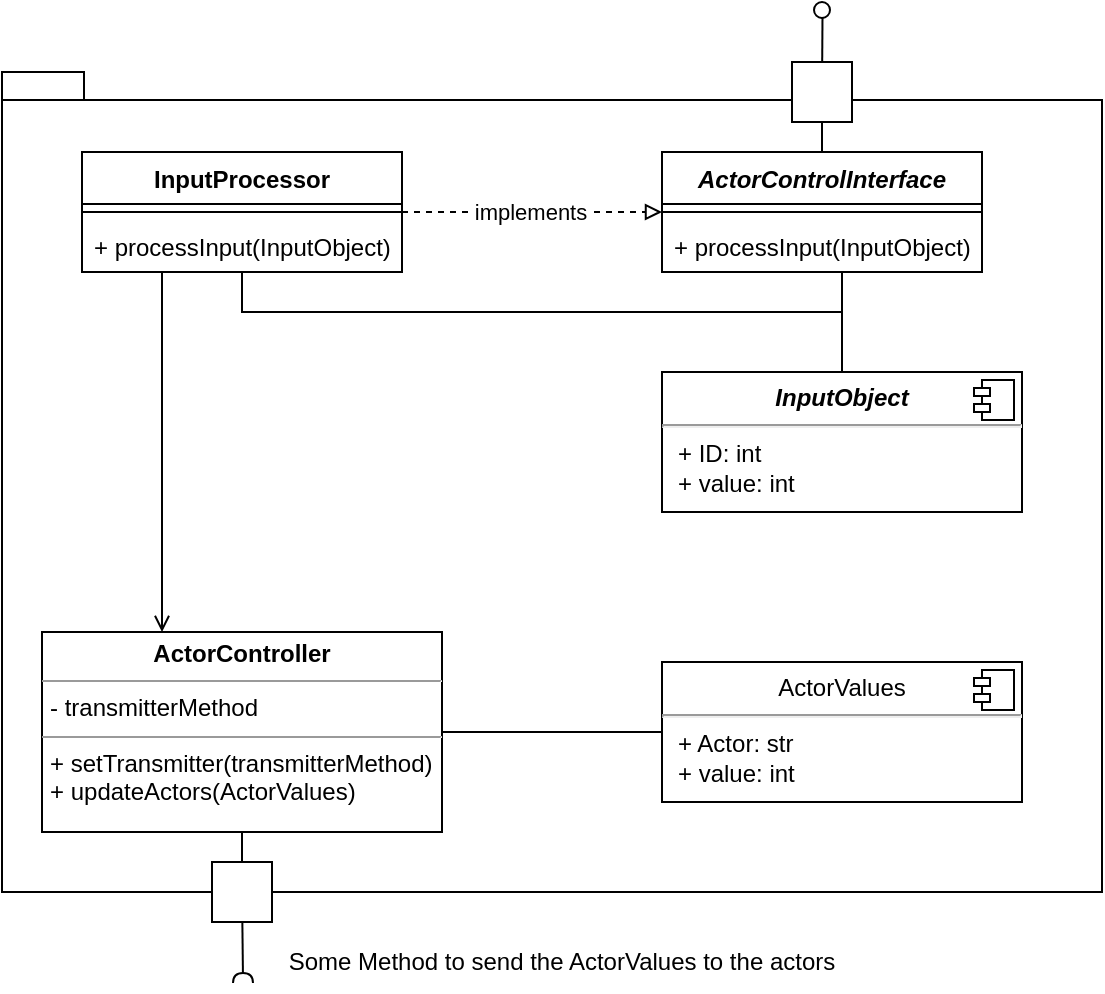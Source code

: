 <mxfile version="20.5.3" type="embed"><diagram id="23iRSUPoRavnBvh4doch" name="Bausteinsicht"><mxGraphModel dx="981" dy="1118" grid="1" gridSize="10" guides="1" tooltips="1" connect="1" arrows="1" fold="1" page="1" pageScale="1" pageWidth="827" pageHeight="1169" math="0" shadow="0"><root><mxCell id="0"/><mxCell id="1" parent="0"/><mxCell id="2" value="" style="shape=folder;fontStyle=1;spacingTop=10;tabWidth=40;tabHeight=14;tabPosition=left;html=1;" vertex="1" parent="1"><mxGeometry x="100" y="170" width="550" height="410" as="geometry"/></mxCell><mxCell id="16" style="edgeStyle=orthogonalEdgeStyle;rounded=0;orthogonalLoop=1;jettySize=auto;html=1;endArrow=block;endFill=0;startArrow=none;startFill=0;dashed=1;exitX=1;exitY=0.5;exitDx=0;exitDy=0;" edge="1" parent="1" source="38"><mxGeometry relative="1" as="geometry"><mxPoint x="310" y="240" as="sourcePoint"/><mxPoint x="430" y="240" as="targetPoint"/></mxGeometry></mxCell><mxCell id="17" value="implements" style="edgeLabel;html=1;align=center;verticalAlign=middle;resizable=0;points=[];" vertex="1" connectable="0" parent="16"><mxGeometry x="-0.333" relative="1" as="geometry"><mxPoint x="20" as="offset"/></mxGeometry></mxCell><mxCell id="18" style="edgeStyle=orthogonalEdgeStyle;rounded=0;orthogonalLoop=1;jettySize=auto;html=1;startArrow=none;startFill=0;endArrow=none;endFill=0;" edge="1" parent="1" source="9"><mxGeometry relative="1" as="geometry"><mxPoint x="520" y="270" as="targetPoint"/></mxGeometry></mxCell><mxCell id="9" value="&lt;p style=&quot;margin:0px;margin-top:6px;text-align:center;&quot;&gt;&lt;b&gt;&lt;i&gt;InputObject&lt;/i&gt;&lt;/b&gt;&lt;/p&gt;&lt;hr&gt;&lt;p style=&quot;margin:0px;margin-left:8px;&quot;&gt;+ ID: int&lt;br&gt;+ value: int&lt;/p&gt;" style="align=left;overflow=fill;html=1;dropTarget=0;" vertex="1" parent="1"><mxGeometry x="430" y="320" width="180" height="70" as="geometry"/></mxCell><mxCell id="10" value="" style="shape=component;jettyWidth=8;jettyHeight=4;" vertex="1" parent="9"><mxGeometry x="1" width="20" height="20" relative="1" as="geometry"><mxPoint x="-24" y="4" as="offset"/></mxGeometry></mxCell><mxCell id="24" style="edgeStyle=orthogonalEdgeStyle;rounded=0;orthogonalLoop=1;jettySize=auto;html=1;startArrow=none;startFill=0;endArrow=none;endFill=0;exitX=1;exitY=0.5;exitDx=0;exitDy=0;" edge="1" parent="1" source="35" target="22"><mxGeometry relative="1" as="geometry"><mxPoint x="310" y="515" as="sourcePoint"/></mxGeometry></mxCell><mxCell id="31" style="edgeStyle=orthogonalEdgeStyle;rounded=0;orthogonalLoop=1;jettySize=auto;html=1;entryX=0;entryY=0.5;entryDx=0;entryDy=0;startArrow=none;startFill=0;endArrow=none;endFill=0;exitX=0.5;exitY=1;exitDx=0;exitDy=0;" edge="1" parent="1" source="35" target="25"><mxGeometry relative="1" as="geometry"><mxPoint x="220" y="560" as="sourcePoint"/></mxGeometry></mxCell><mxCell id="22" value="&lt;p style=&quot;margin:0px;margin-top:6px;text-align:center;&quot;&gt;ActorValues&lt;/p&gt;&lt;hr&gt;&lt;p style=&quot;margin:0px;margin-left:8px;&quot;&gt;+ Actor: str&lt;br&gt;+ value: int&lt;/p&gt;" style="align=left;overflow=fill;html=1;dropTarget=0;" vertex="1" parent="1"><mxGeometry x="430" y="465" width="180" height="70" as="geometry"/></mxCell><mxCell id="23" value="" style="shape=component;jettyWidth=8;jettyHeight=4;" vertex="1" parent="22"><mxGeometry x="1" width="20" height="20" relative="1" as="geometry"><mxPoint x="-24" y="4" as="offset"/></mxGeometry></mxCell><mxCell id="28" value="" style="group;rotation=90;" vertex="1" connectable="0" parent="1"><mxGeometry x="190" y="580" width="60" height="30" as="geometry"/></mxCell><mxCell id="25" value="" style="html=1;rounded=0;rotation=90;" vertex="1" parent="28"><mxGeometry x="15" y="-15" width="30" height="30" as="geometry"/></mxCell><mxCell id="26" value="" style="endArrow=none;html=1;rounded=0;align=center;verticalAlign=top;endFill=0;labelBackgroundColor=none;endSize=2;" edge="1" source="25" target="27" parent="28"><mxGeometry relative="1" as="geometry"/></mxCell><mxCell id="27" value="" style="shape=requiredInterface;html=1;fontSize=11;align=center;fillColor=none;points=[];aspect=fixed;resizable=0;verticalAlign=bottom;labelPosition=center;verticalLabelPosition=top;flipH=1;rotation=90;" vertex="1" parent="28"><mxGeometry x="28" y="38" width="5" height="10" as="geometry"/></mxCell><mxCell id="32" value="Some Method to send the ActorValues to the actors" style="text;html=1;strokeColor=none;fillColor=none;align=center;verticalAlign=middle;whiteSpace=wrap;rounded=0;" vertex="1" parent="1"><mxGeometry x="230" y="600" width="300" height="30" as="geometry"/></mxCell><mxCell id="35" value="&lt;p style=&quot;margin:0px;margin-top:4px;text-align:center;&quot;&gt;&lt;b&gt;ActorController&lt;/b&gt;&lt;/p&gt;&lt;hr size=&quot;1&quot;&gt;&lt;p style=&quot;margin:0px;margin-left:4px;&quot;&gt;- transmitterMethod&lt;/p&gt;&lt;hr size=&quot;1&quot;&gt;&lt;p style=&quot;margin:0px;margin-left:4px;&quot;&gt;+ setTransmitter(transmitterMethod)&lt;/p&gt;&lt;p style=&quot;margin:0px;margin-left:4px;&quot;&gt;+ updateActors(ActorValues)&lt;br&gt;&lt;/p&gt;" style="verticalAlign=top;align=left;overflow=fill;fontSize=12;fontFamily=Helvetica;html=1;" vertex="1" parent="1"><mxGeometry x="120" y="450" width="200" height="100" as="geometry"/></mxCell><mxCell id="42" style="edgeStyle=orthogonalEdgeStyle;rounded=0;orthogonalLoop=1;jettySize=auto;html=1;entryX=0.5;entryY=0;entryDx=0;entryDy=0;startArrow=none;startFill=0;endArrow=none;endFill=0;" edge="1" parent="1" source="38" target="9"><mxGeometry relative="1" as="geometry"><Array as="points"><mxPoint x="220" y="290"/><mxPoint x="520" y="290"/></Array></mxGeometry></mxCell><mxCell id="52" style="edgeStyle=orthogonalEdgeStyle;rounded=0;orthogonalLoop=1;jettySize=auto;html=1;startArrow=none;startFill=0;endArrow=open;endFill=0;" edge="1" parent="1" source="38" target="35"><mxGeometry relative="1" as="geometry"><Array as="points"><mxPoint x="180" y="360"/><mxPoint x="180" y="360"/></Array></mxGeometry></mxCell><mxCell id="38" value="InputProcessor" style="swimlane;fontStyle=1;align=center;verticalAlign=top;childLayout=stackLayout;horizontal=1;startSize=26;horizontalStack=0;resizeParent=1;resizeParentMax=0;resizeLast=0;collapsible=1;marginBottom=0;" vertex="1" parent="1"><mxGeometry x="140" y="210" width="160" height="60" as="geometry"/></mxCell><mxCell id="40" value="" style="line;strokeWidth=1;fillColor=none;align=left;verticalAlign=middle;spacingTop=-1;spacingLeft=3;spacingRight=3;rotatable=0;labelPosition=right;points=[];portConstraint=eastwest;strokeColor=inherit;" vertex="1" parent="38"><mxGeometry y="26" width="160" height="8" as="geometry"/></mxCell><mxCell id="41" value="+ processInput(InputObject)" style="text;strokeColor=none;fillColor=none;align=left;verticalAlign=top;spacingLeft=4;spacingRight=4;overflow=hidden;rotatable=0;points=[[0,0.5],[1,0.5]];portConstraint=eastwest;" vertex="1" parent="38"><mxGeometry y="34" width="160" height="26" as="geometry"/></mxCell><mxCell id="51" style="edgeStyle=orthogonalEdgeStyle;rounded=0;orthogonalLoop=1;jettySize=auto;html=1;startArrow=none;startFill=0;endArrow=none;endFill=0;" edge="1" parent="1" source="43" target="47"><mxGeometry relative="1" as="geometry"/></mxCell><mxCell id="43" value="ActorControlInterface" style="swimlane;fontStyle=3;align=center;verticalAlign=top;childLayout=stackLayout;horizontal=1;startSize=26;horizontalStack=0;resizeParent=1;resizeParentMax=0;resizeLast=0;collapsible=1;marginBottom=0;" vertex="1" parent="1"><mxGeometry x="430" y="210" width="160" height="60" as="geometry"/></mxCell><mxCell id="45" value="" style="line;strokeWidth=1;fillColor=none;align=left;verticalAlign=middle;spacingTop=-1;spacingLeft=3;spacingRight=3;rotatable=0;labelPosition=right;points=[];portConstraint=eastwest;strokeColor=inherit;" vertex="1" parent="43"><mxGeometry y="26" width="160" height="8" as="geometry"/></mxCell><mxCell id="46" value="+ processInput(InputObject)" style="text;strokeColor=none;fillColor=none;align=left;verticalAlign=top;spacingLeft=4;spacingRight=4;overflow=hidden;rotatable=0;points=[[0,0.5],[1,0.5]];portConstraint=eastwest;" vertex="1" parent="43"><mxGeometry y="34" width="160" height="26" as="geometry"/></mxCell><mxCell id="50" value="" style="group;rotation=-90;" vertex="1" connectable="0" parent="1"><mxGeometry x="480" y="150" width="60" height="30" as="geometry"/></mxCell><mxCell id="47" value="" style="html=1;rounded=0;rotation=-90;" vertex="1" parent="50"><mxGeometry x="15" y="15" width="30" height="30" as="geometry"/></mxCell><mxCell id="48" value="" style="endArrow=none;html=1;rounded=0;align=center;verticalAlign=top;endFill=0;labelBackgroundColor=none;endSize=2;" edge="1" source="47" target="49" parent="50"><mxGeometry relative="1" as="geometry"/></mxCell><mxCell id="49" value="" style="ellipse;html=1;fontSize=11;align=center;fillColor=none;points=[];aspect=fixed;resizable=0;verticalAlign=bottom;labelPosition=center;verticalLabelPosition=top;flipH=1;rotation=-90;" vertex="1" parent="50"><mxGeometry x="26" y="-15" width="8" height="8" as="geometry"/></mxCell></root></mxGraphModel></diagram></mxfile>